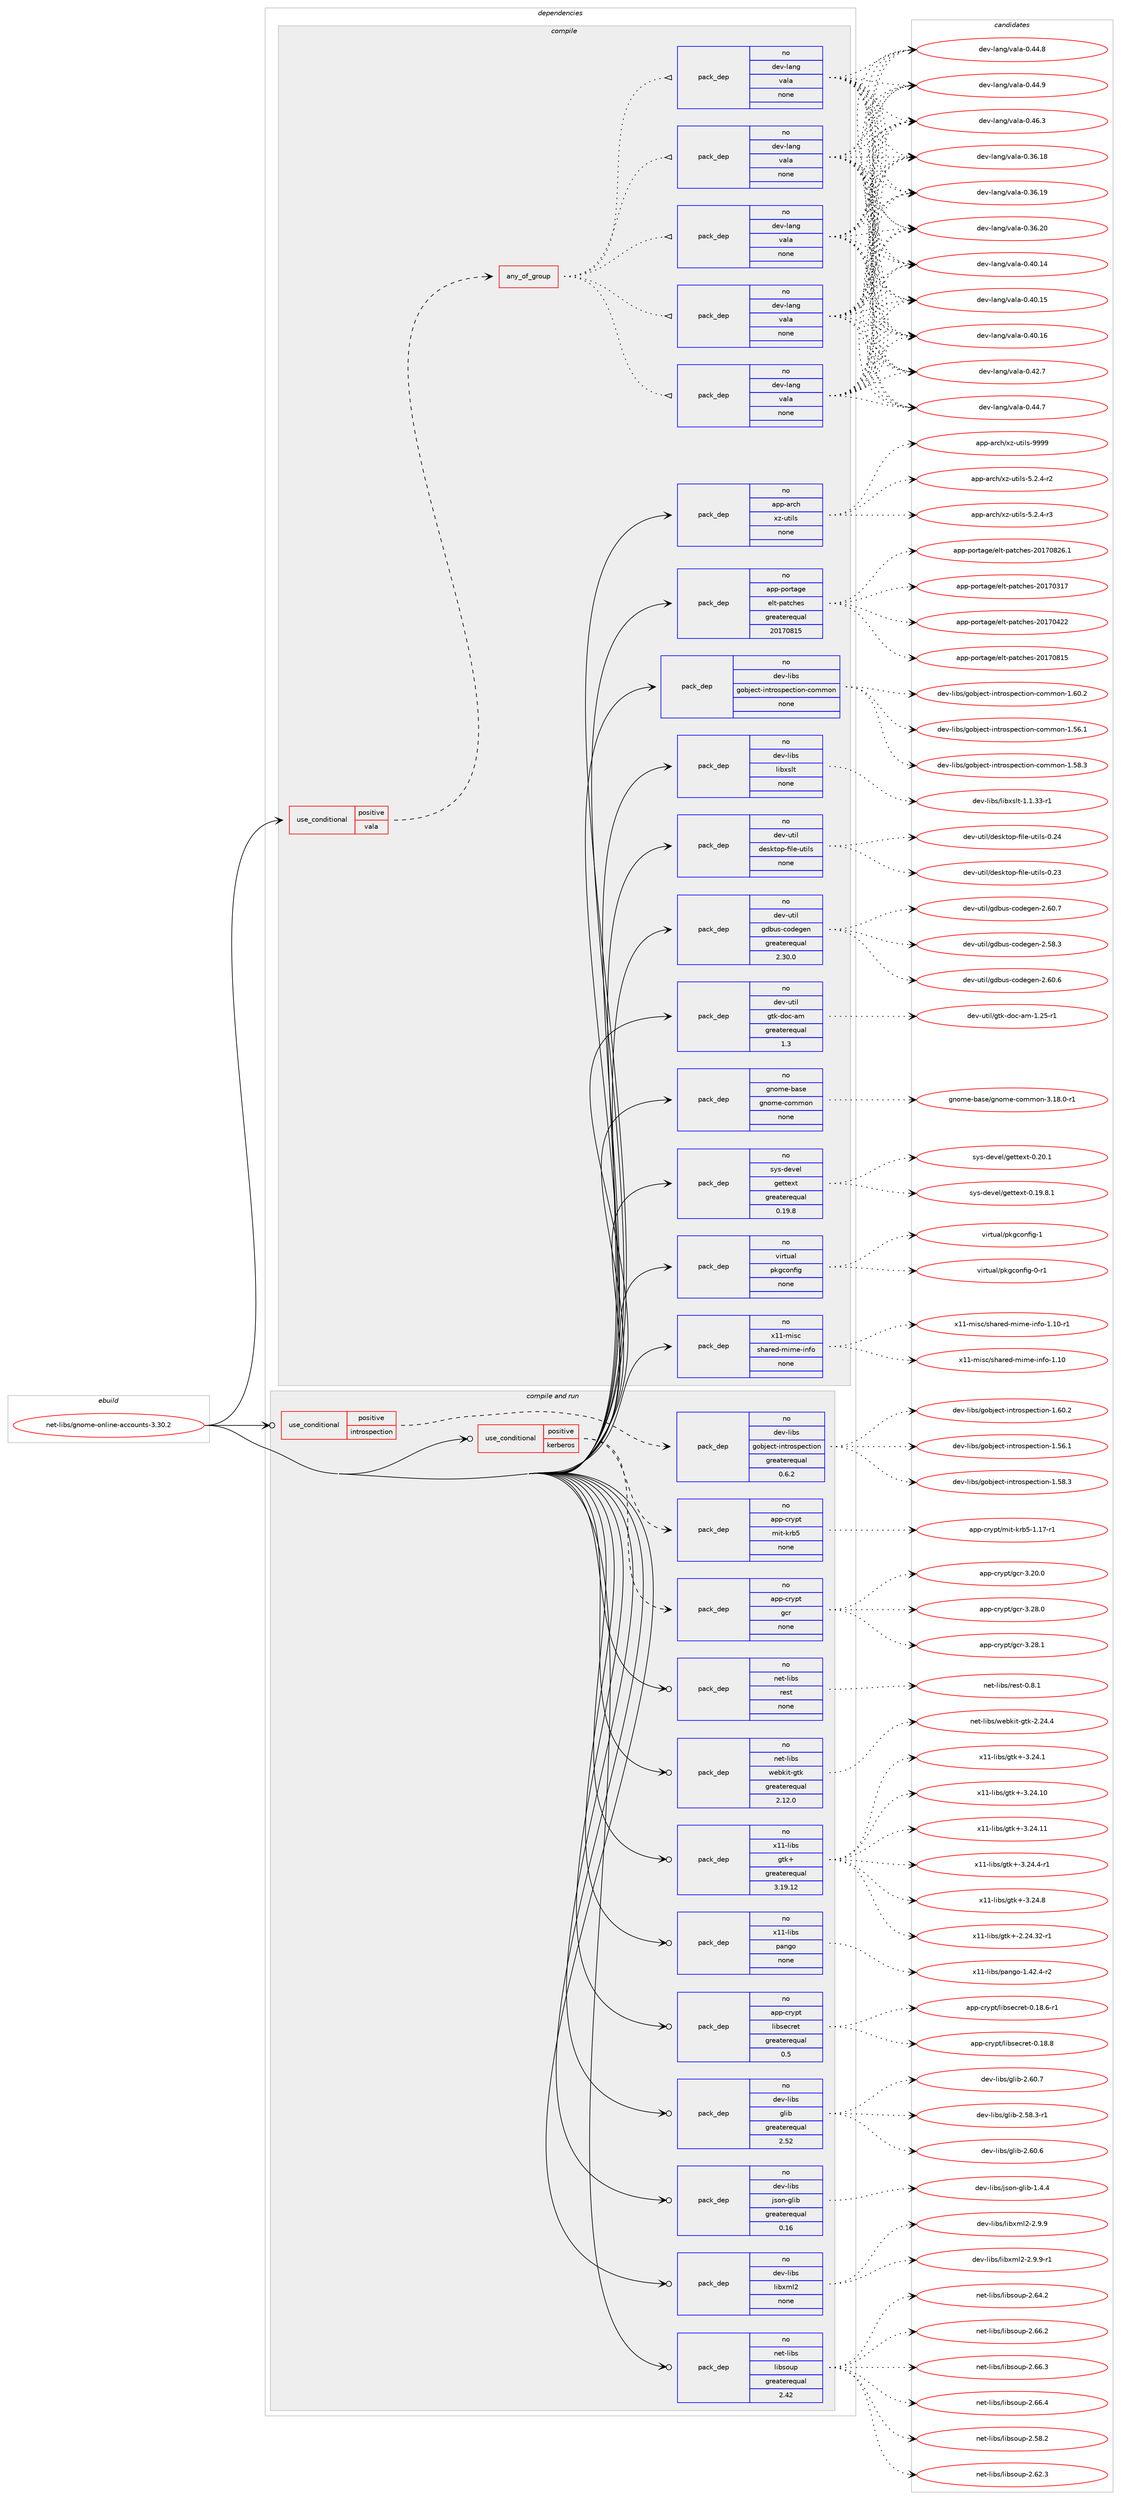 digraph prolog {

# *************
# Graph options
# *************

newrank=true;
concentrate=true;
compound=true;
graph [rankdir=LR,fontname=Helvetica,fontsize=10,ranksep=1.5];#, ranksep=2.5, nodesep=0.2];
edge  [arrowhead=vee];
node  [fontname=Helvetica,fontsize=10];

# **********
# The ebuild
# **********

subgraph cluster_leftcol {
color=gray;
rank=same;
label=<<i>ebuild</i>>;
id [label="net-libs/gnome-online-accounts-3.30.2", color=red, width=4, href="../net-libs/gnome-online-accounts-3.30.2.svg"];
}

# ****************
# The dependencies
# ****************

subgraph cluster_midcol {
color=gray;
label=<<i>dependencies</i>>;
subgraph cluster_compile {
fillcolor="#eeeeee";
style=filled;
label=<<i>compile</i>>;
subgraph cond201269 {
dependency825673 [label=<<TABLE BORDER="0" CELLBORDER="1" CELLSPACING="0" CELLPADDING="4"><TR><TD ROWSPAN="3" CELLPADDING="10">use_conditional</TD></TR><TR><TD>positive</TD></TR><TR><TD>vala</TD></TR></TABLE>>, shape=none, color=red];
subgraph any13983 {
dependency825674 [label=<<TABLE BORDER="0" CELLBORDER="1" CELLSPACING="0" CELLPADDING="4"><TR><TD CELLPADDING="10">any_of_group</TD></TR></TABLE>>, shape=none, color=red];subgraph pack609964 {
dependency825675 [label=<<TABLE BORDER="0" CELLBORDER="1" CELLSPACING="0" CELLPADDING="4" WIDTH="220"><TR><TD ROWSPAN="6" CELLPADDING="30">pack_dep</TD></TR><TR><TD WIDTH="110">no</TD></TR><TR><TD>dev-lang</TD></TR><TR><TD>vala</TD></TR><TR><TD>none</TD></TR><TR><TD></TD></TR></TABLE>>, shape=none, color=blue];
}
dependency825674:e -> dependency825675:w [weight=20,style="dotted",arrowhead="oinv"];
subgraph pack609965 {
dependency825676 [label=<<TABLE BORDER="0" CELLBORDER="1" CELLSPACING="0" CELLPADDING="4" WIDTH="220"><TR><TD ROWSPAN="6" CELLPADDING="30">pack_dep</TD></TR><TR><TD WIDTH="110">no</TD></TR><TR><TD>dev-lang</TD></TR><TR><TD>vala</TD></TR><TR><TD>none</TD></TR><TR><TD></TD></TR></TABLE>>, shape=none, color=blue];
}
dependency825674:e -> dependency825676:w [weight=20,style="dotted",arrowhead="oinv"];
subgraph pack609966 {
dependency825677 [label=<<TABLE BORDER="0" CELLBORDER="1" CELLSPACING="0" CELLPADDING="4" WIDTH="220"><TR><TD ROWSPAN="6" CELLPADDING="30">pack_dep</TD></TR><TR><TD WIDTH="110">no</TD></TR><TR><TD>dev-lang</TD></TR><TR><TD>vala</TD></TR><TR><TD>none</TD></TR><TR><TD></TD></TR></TABLE>>, shape=none, color=blue];
}
dependency825674:e -> dependency825677:w [weight=20,style="dotted",arrowhead="oinv"];
subgraph pack609967 {
dependency825678 [label=<<TABLE BORDER="0" CELLBORDER="1" CELLSPACING="0" CELLPADDING="4" WIDTH="220"><TR><TD ROWSPAN="6" CELLPADDING="30">pack_dep</TD></TR><TR><TD WIDTH="110">no</TD></TR><TR><TD>dev-lang</TD></TR><TR><TD>vala</TD></TR><TR><TD>none</TD></TR><TR><TD></TD></TR></TABLE>>, shape=none, color=blue];
}
dependency825674:e -> dependency825678:w [weight=20,style="dotted",arrowhead="oinv"];
subgraph pack609968 {
dependency825679 [label=<<TABLE BORDER="0" CELLBORDER="1" CELLSPACING="0" CELLPADDING="4" WIDTH="220"><TR><TD ROWSPAN="6" CELLPADDING="30">pack_dep</TD></TR><TR><TD WIDTH="110">no</TD></TR><TR><TD>dev-lang</TD></TR><TR><TD>vala</TD></TR><TR><TD>none</TD></TR><TR><TD></TD></TR></TABLE>>, shape=none, color=blue];
}
dependency825674:e -> dependency825679:w [weight=20,style="dotted",arrowhead="oinv"];
}
dependency825673:e -> dependency825674:w [weight=20,style="dashed",arrowhead="vee"];
}
id:e -> dependency825673:w [weight=20,style="solid",arrowhead="vee"];
subgraph pack609969 {
dependency825680 [label=<<TABLE BORDER="0" CELLBORDER="1" CELLSPACING="0" CELLPADDING="4" WIDTH="220"><TR><TD ROWSPAN="6" CELLPADDING="30">pack_dep</TD></TR><TR><TD WIDTH="110">no</TD></TR><TR><TD>app-arch</TD></TR><TR><TD>xz-utils</TD></TR><TR><TD>none</TD></TR><TR><TD></TD></TR></TABLE>>, shape=none, color=blue];
}
id:e -> dependency825680:w [weight=20,style="solid",arrowhead="vee"];
subgraph pack609970 {
dependency825681 [label=<<TABLE BORDER="0" CELLBORDER="1" CELLSPACING="0" CELLPADDING="4" WIDTH="220"><TR><TD ROWSPAN="6" CELLPADDING="30">pack_dep</TD></TR><TR><TD WIDTH="110">no</TD></TR><TR><TD>app-portage</TD></TR><TR><TD>elt-patches</TD></TR><TR><TD>greaterequal</TD></TR><TR><TD>20170815</TD></TR></TABLE>>, shape=none, color=blue];
}
id:e -> dependency825681:w [weight=20,style="solid",arrowhead="vee"];
subgraph pack609971 {
dependency825682 [label=<<TABLE BORDER="0" CELLBORDER="1" CELLSPACING="0" CELLPADDING="4" WIDTH="220"><TR><TD ROWSPAN="6" CELLPADDING="30">pack_dep</TD></TR><TR><TD WIDTH="110">no</TD></TR><TR><TD>dev-libs</TD></TR><TR><TD>gobject-introspection-common</TD></TR><TR><TD>none</TD></TR><TR><TD></TD></TR></TABLE>>, shape=none, color=blue];
}
id:e -> dependency825682:w [weight=20,style="solid",arrowhead="vee"];
subgraph pack609972 {
dependency825683 [label=<<TABLE BORDER="0" CELLBORDER="1" CELLSPACING="0" CELLPADDING="4" WIDTH="220"><TR><TD ROWSPAN="6" CELLPADDING="30">pack_dep</TD></TR><TR><TD WIDTH="110">no</TD></TR><TR><TD>dev-libs</TD></TR><TR><TD>libxslt</TD></TR><TR><TD>none</TD></TR><TR><TD></TD></TR></TABLE>>, shape=none, color=blue];
}
id:e -> dependency825683:w [weight=20,style="solid",arrowhead="vee"];
subgraph pack609973 {
dependency825684 [label=<<TABLE BORDER="0" CELLBORDER="1" CELLSPACING="0" CELLPADDING="4" WIDTH="220"><TR><TD ROWSPAN="6" CELLPADDING="30">pack_dep</TD></TR><TR><TD WIDTH="110">no</TD></TR><TR><TD>dev-util</TD></TR><TR><TD>desktop-file-utils</TD></TR><TR><TD>none</TD></TR><TR><TD></TD></TR></TABLE>>, shape=none, color=blue];
}
id:e -> dependency825684:w [weight=20,style="solid",arrowhead="vee"];
subgraph pack609974 {
dependency825685 [label=<<TABLE BORDER="0" CELLBORDER="1" CELLSPACING="0" CELLPADDING="4" WIDTH="220"><TR><TD ROWSPAN="6" CELLPADDING="30">pack_dep</TD></TR><TR><TD WIDTH="110">no</TD></TR><TR><TD>dev-util</TD></TR><TR><TD>gdbus-codegen</TD></TR><TR><TD>greaterequal</TD></TR><TR><TD>2.30.0</TD></TR></TABLE>>, shape=none, color=blue];
}
id:e -> dependency825685:w [weight=20,style="solid",arrowhead="vee"];
subgraph pack609975 {
dependency825686 [label=<<TABLE BORDER="0" CELLBORDER="1" CELLSPACING="0" CELLPADDING="4" WIDTH="220"><TR><TD ROWSPAN="6" CELLPADDING="30">pack_dep</TD></TR><TR><TD WIDTH="110">no</TD></TR><TR><TD>dev-util</TD></TR><TR><TD>gtk-doc-am</TD></TR><TR><TD>greaterequal</TD></TR><TR><TD>1.3</TD></TR></TABLE>>, shape=none, color=blue];
}
id:e -> dependency825686:w [weight=20,style="solid",arrowhead="vee"];
subgraph pack609976 {
dependency825687 [label=<<TABLE BORDER="0" CELLBORDER="1" CELLSPACING="0" CELLPADDING="4" WIDTH="220"><TR><TD ROWSPAN="6" CELLPADDING="30">pack_dep</TD></TR><TR><TD WIDTH="110">no</TD></TR><TR><TD>gnome-base</TD></TR><TR><TD>gnome-common</TD></TR><TR><TD>none</TD></TR><TR><TD></TD></TR></TABLE>>, shape=none, color=blue];
}
id:e -> dependency825687:w [weight=20,style="solid",arrowhead="vee"];
subgraph pack609977 {
dependency825688 [label=<<TABLE BORDER="0" CELLBORDER="1" CELLSPACING="0" CELLPADDING="4" WIDTH="220"><TR><TD ROWSPAN="6" CELLPADDING="30">pack_dep</TD></TR><TR><TD WIDTH="110">no</TD></TR><TR><TD>sys-devel</TD></TR><TR><TD>gettext</TD></TR><TR><TD>greaterequal</TD></TR><TR><TD>0.19.8</TD></TR></TABLE>>, shape=none, color=blue];
}
id:e -> dependency825688:w [weight=20,style="solid",arrowhead="vee"];
subgraph pack609978 {
dependency825689 [label=<<TABLE BORDER="0" CELLBORDER="1" CELLSPACING="0" CELLPADDING="4" WIDTH="220"><TR><TD ROWSPAN="6" CELLPADDING="30">pack_dep</TD></TR><TR><TD WIDTH="110">no</TD></TR><TR><TD>virtual</TD></TR><TR><TD>pkgconfig</TD></TR><TR><TD>none</TD></TR><TR><TD></TD></TR></TABLE>>, shape=none, color=blue];
}
id:e -> dependency825689:w [weight=20,style="solid",arrowhead="vee"];
subgraph pack609979 {
dependency825690 [label=<<TABLE BORDER="0" CELLBORDER="1" CELLSPACING="0" CELLPADDING="4" WIDTH="220"><TR><TD ROWSPAN="6" CELLPADDING="30">pack_dep</TD></TR><TR><TD WIDTH="110">no</TD></TR><TR><TD>x11-misc</TD></TR><TR><TD>shared-mime-info</TD></TR><TR><TD>none</TD></TR><TR><TD></TD></TR></TABLE>>, shape=none, color=blue];
}
id:e -> dependency825690:w [weight=20,style="solid",arrowhead="vee"];
}
subgraph cluster_compileandrun {
fillcolor="#eeeeee";
style=filled;
label=<<i>compile and run</i>>;
subgraph cond201270 {
dependency825691 [label=<<TABLE BORDER="0" CELLBORDER="1" CELLSPACING="0" CELLPADDING="4"><TR><TD ROWSPAN="3" CELLPADDING="10">use_conditional</TD></TR><TR><TD>positive</TD></TR><TR><TD>introspection</TD></TR></TABLE>>, shape=none, color=red];
subgraph pack609980 {
dependency825692 [label=<<TABLE BORDER="0" CELLBORDER="1" CELLSPACING="0" CELLPADDING="4" WIDTH="220"><TR><TD ROWSPAN="6" CELLPADDING="30">pack_dep</TD></TR><TR><TD WIDTH="110">no</TD></TR><TR><TD>dev-libs</TD></TR><TR><TD>gobject-introspection</TD></TR><TR><TD>greaterequal</TD></TR><TR><TD>0.6.2</TD></TR></TABLE>>, shape=none, color=blue];
}
dependency825691:e -> dependency825692:w [weight=20,style="dashed",arrowhead="vee"];
}
id:e -> dependency825691:w [weight=20,style="solid",arrowhead="odotvee"];
subgraph cond201271 {
dependency825693 [label=<<TABLE BORDER="0" CELLBORDER="1" CELLSPACING="0" CELLPADDING="4"><TR><TD ROWSPAN="3" CELLPADDING="10">use_conditional</TD></TR><TR><TD>positive</TD></TR><TR><TD>kerberos</TD></TR></TABLE>>, shape=none, color=red];
subgraph pack609981 {
dependency825694 [label=<<TABLE BORDER="0" CELLBORDER="1" CELLSPACING="0" CELLPADDING="4" WIDTH="220"><TR><TD ROWSPAN="6" CELLPADDING="30">pack_dep</TD></TR><TR><TD WIDTH="110">no</TD></TR><TR><TD>app-crypt</TD></TR><TR><TD>gcr</TD></TR><TR><TD>none</TD></TR><TR><TD></TD></TR></TABLE>>, shape=none, color=blue];
}
dependency825693:e -> dependency825694:w [weight=20,style="dashed",arrowhead="vee"];
subgraph pack609982 {
dependency825695 [label=<<TABLE BORDER="0" CELLBORDER="1" CELLSPACING="0" CELLPADDING="4" WIDTH="220"><TR><TD ROWSPAN="6" CELLPADDING="30">pack_dep</TD></TR><TR><TD WIDTH="110">no</TD></TR><TR><TD>app-crypt</TD></TR><TR><TD>mit-krb5</TD></TR><TR><TD>none</TD></TR><TR><TD></TD></TR></TABLE>>, shape=none, color=blue];
}
dependency825693:e -> dependency825695:w [weight=20,style="dashed",arrowhead="vee"];
}
id:e -> dependency825693:w [weight=20,style="solid",arrowhead="odotvee"];
subgraph pack609983 {
dependency825696 [label=<<TABLE BORDER="0" CELLBORDER="1" CELLSPACING="0" CELLPADDING="4" WIDTH="220"><TR><TD ROWSPAN="6" CELLPADDING="30">pack_dep</TD></TR><TR><TD WIDTH="110">no</TD></TR><TR><TD>app-crypt</TD></TR><TR><TD>libsecret</TD></TR><TR><TD>greaterequal</TD></TR><TR><TD>0.5</TD></TR></TABLE>>, shape=none, color=blue];
}
id:e -> dependency825696:w [weight=20,style="solid",arrowhead="odotvee"];
subgraph pack609984 {
dependency825697 [label=<<TABLE BORDER="0" CELLBORDER="1" CELLSPACING="0" CELLPADDING="4" WIDTH="220"><TR><TD ROWSPAN="6" CELLPADDING="30">pack_dep</TD></TR><TR><TD WIDTH="110">no</TD></TR><TR><TD>dev-libs</TD></TR><TR><TD>glib</TD></TR><TR><TD>greaterequal</TD></TR><TR><TD>2.52</TD></TR></TABLE>>, shape=none, color=blue];
}
id:e -> dependency825697:w [weight=20,style="solid",arrowhead="odotvee"];
subgraph pack609985 {
dependency825698 [label=<<TABLE BORDER="0" CELLBORDER="1" CELLSPACING="0" CELLPADDING="4" WIDTH="220"><TR><TD ROWSPAN="6" CELLPADDING="30">pack_dep</TD></TR><TR><TD WIDTH="110">no</TD></TR><TR><TD>dev-libs</TD></TR><TR><TD>json-glib</TD></TR><TR><TD>greaterequal</TD></TR><TR><TD>0.16</TD></TR></TABLE>>, shape=none, color=blue];
}
id:e -> dependency825698:w [weight=20,style="solid",arrowhead="odotvee"];
subgraph pack609986 {
dependency825699 [label=<<TABLE BORDER="0" CELLBORDER="1" CELLSPACING="0" CELLPADDING="4" WIDTH="220"><TR><TD ROWSPAN="6" CELLPADDING="30">pack_dep</TD></TR><TR><TD WIDTH="110">no</TD></TR><TR><TD>dev-libs</TD></TR><TR><TD>libxml2</TD></TR><TR><TD>none</TD></TR><TR><TD></TD></TR></TABLE>>, shape=none, color=blue];
}
id:e -> dependency825699:w [weight=20,style="solid",arrowhead="odotvee"];
subgraph pack609987 {
dependency825700 [label=<<TABLE BORDER="0" CELLBORDER="1" CELLSPACING="0" CELLPADDING="4" WIDTH="220"><TR><TD ROWSPAN="6" CELLPADDING="30">pack_dep</TD></TR><TR><TD WIDTH="110">no</TD></TR><TR><TD>net-libs</TD></TR><TR><TD>libsoup</TD></TR><TR><TD>greaterequal</TD></TR><TR><TD>2.42</TD></TR></TABLE>>, shape=none, color=blue];
}
id:e -> dependency825700:w [weight=20,style="solid",arrowhead="odotvee"];
subgraph pack609988 {
dependency825701 [label=<<TABLE BORDER="0" CELLBORDER="1" CELLSPACING="0" CELLPADDING="4" WIDTH="220"><TR><TD ROWSPAN="6" CELLPADDING="30">pack_dep</TD></TR><TR><TD WIDTH="110">no</TD></TR><TR><TD>net-libs</TD></TR><TR><TD>rest</TD></TR><TR><TD>none</TD></TR><TR><TD></TD></TR></TABLE>>, shape=none, color=blue];
}
id:e -> dependency825701:w [weight=20,style="solid",arrowhead="odotvee"];
subgraph pack609989 {
dependency825702 [label=<<TABLE BORDER="0" CELLBORDER="1" CELLSPACING="0" CELLPADDING="4" WIDTH="220"><TR><TD ROWSPAN="6" CELLPADDING="30">pack_dep</TD></TR><TR><TD WIDTH="110">no</TD></TR><TR><TD>net-libs</TD></TR><TR><TD>webkit-gtk</TD></TR><TR><TD>greaterequal</TD></TR><TR><TD>2.12.0</TD></TR></TABLE>>, shape=none, color=blue];
}
id:e -> dependency825702:w [weight=20,style="solid",arrowhead="odotvee"];
subgraph pack609990 {
dependency825703 [label=<<TABLE BORDER="0" CELLBORDER="1" CELLSPACING="0" CELLPADDING="4" WIDTH="220"><TR><TD ROWSPAN="6" CELLPADDING="30">pack_dep</TD></TR><TR><TD WIDTH="110">no</TD></TR><TR><TD>x11-libs</TD></TR><TR><TD>gtk+</TD></TR><TR><TD>greaterequal</TD></TR><TR><TD>3.19.12</TD></TR></TABLE>>, shape=none, color=blue];
}
id:e -> dependency825703:w [weight=20,style="solid",arrowhead="odotvee"];
subgraph pack609991 {
dependency825704 [label=<<TABLE BORDER="0" CELLBORDER="1" CELLSPACING="0" CELLPADDING="4" WIDTH="220"><TR><TD ROWSPAN="6" CELLPADDING="30">pack_dep</TD></TR><TR><TD WIDTH="110">no</TD></TR><TR><TD>x11-libs</TD></TR><TR><TD>pango</TD></TR><TR><TD>none</TD></TR><TR><TD></TD></TR></TABLE>>, shape=none, color=blue];
}
id:e -> dependency825704:w [weight=20,style="solid",arrowhead="odotvee"];
}
subgraph cluster_run {
fillcolor="#eeeeee";
style=filled;
label=<<i>run</i>>;
}
}

# **************
# The candidates
# **************

subgraph cluster_choices {
rank=same;
color=gray;
label=<<i>candidates</i>>;

subgraph choice609964 {
color=black;
nodesep=1;
choice10010111845108971101034711897108974548465154464956 [label="dev-lang/vala-0.36.18", color=red, width=4,href="../dev-lang/vala-0.36.18.svg"];
choice10010111845108971101034711897108974548465154464957 [label="dev-lang/vala-0.36.19", color=red, width=4,href="../dev-lang/vala-0.36.19.svg"];
choice10010111845108971101034711897108974548465154465048 [label="dev-lang/vala-0.36.20", color=red, width=4,href="../dev-lang/vala-0.36.20.svg"];
choice10010111845108971101034711897108974548465248464952 [label="dev-lang/vala-0.40.14", color=red, width=4,href="../dev-lang/vala-0.40.14.svg"];
choice10010111845108971101034711897108974548465248464953 [label="dev-lang/vala-0.40.15", color=red, width=4,href="../dev-lang/vala-0.40.15.svg"];
choice10010111845108971101034711897108974548465248464954 [label="dev-lang/vala-0.40.16", color=red, width=4,href="../dev-lang/vala-0.40.16.svg"];
choice100101118451089711010347118971089745484652504655 [label="dev-lang/vala-0.42.7", color=red, width=4,href="../dev-lang/vala-0.42.7.svg"];
choice100101118451089711010347118971089745484652524655 [label="dev-lang/vala-0.44.7", color=red, width=4,href="../dev-lang/vala-0.44.7.svg"];
choice100101118451089711010347118971089745484652524656 [label="dev-lang/vala-0.44.8", color=red, width=4,href="../dev-lang/vala-0.44.8.svg"];
choice100101118451089711010347118971089745484652524657 [label="dev-lang/vala-0.44.9", color=red, width=4,href="../dev-lang/vala-0.44.9.svg"];
choice100101118451089711010347118971089745484652544651 [label="dev-lang/vala-0.46.3", color=red, width=4,href="../dev-lang/vala-0.46.3.svg"];
dependency825675:e -> choice10010111845108971101034711897108974548465154464956:w [style=dotted,weight="100"];
dependency825675:e -> choice10010111845108971101034711897108974548465154464957:w [style=dotted,weight="100"];
dependency825675:e -> choice10010111845108971101034711897108974548465154465048:w [style=dotted,weight="100"];
dependency825675:e -> choice10010111845108971101034711897108974548465248464952:w [style=dotted,weight="100"];
dependency825675:e -> choice10010111845108971101034711897108974548465248464953:w [style=dotted,weight="100"];
dependency825675:e -> choice10010111845108971101034711897108974548465248464954:w [style=dotted,weight="100"];
dependency825675:e -> choice100101118451089711010347118971089745484652504655:w [style=dotted,weight="100"];
dependency825675:e -> choice100101118451089711010347118971089745484652524655:w [style=dotted,weight="100"];
dependency825675:e -> choice100101118451089711010347118971089745484652524656:w [style=dotted,weight="100"];
dependency825675:e -> choice100101118451089711010347118971089745484652524657:w [style=dotted,weight="100"];
dependency825675:e -> choice100101118451089711010347118971089745484652544651:w [style=dotted,weight="100"];
}
subgraph choice609965 {
color=black;
nodesep=1;
choice10010111845108971101034711897108974548465154464956 [label="dev-lang/vala-0.36.18", color=red, width=4,href="../dev-lang/vala-0.36.18.svg"];
choice10010111845108971101034711897108974548465154464957 [label="dev-lang/vala-0.36.19", color=red, width=4,href="../dev-lang/vala-0.36.19.svg"];
choice10010111845108971101034711897108974548465154465048 [label="dev-lang/vala-0.36.20", color=red, width=4,href="../dev-lang/vala-0.36.20.svg"];
choice10010111845108971101034711897108974548465248464952 [label="dev-lang/vala-0.40.14", color=red, width=4,href="../dev-lang/vala-0.40.14.svg"];
choice10010111845108971101034711897108974548465248464953 [label="dev-lang/vala-0.40.15", color=red, width=4,href="../dev-lang/vala-0.40.15.svg"];
choice10010111845108971101034711897108974548465248464954 [label="dev-lang/vala-0.40.16", color=red, width=4,href="../dev-lang/vala-0.40.16.svg"];
choice100101118451089711010347118971089745484652504655 [label="dev-lang/vala-0.42.7", color=red, width=4,href="../dev-lang/vala-0.42.7.svg"];
choice100101118451089711010347118971089745484652524655 [label="dev-lang/vala-0.44.7", color=red, width=4,href="../dev-lang/vala-0.44.7.svg"];
choice100101118451089711010347118971089745484652524656 [label="dev-lang/vala-0.44.8", color=red, width=4,href="../dev-lang/vala-0.44.8.svg"];
choice100101118451089711010347118971089745484652524657 [label="dev-lang/vala-0.44.9", color=red, width=4,href="../dev-lang/vala-0.44.9.svg"];
choice100101118451089711010347118971089745484652544651 [label="dev-lang/vala-0.46.3", color=red, width=4,href="../dev-lang/vala-0.46.3.svg"];
dependency825676:e -> choice10010111845108971101034711897108974548465154464956:w [style=dotted,weight="100"];
dependency825676:e -> choice10010111845108971101034711897108974548465154464957:w [style=dotted,weight="100"];
dependency825676:e -> choice10010111845108971101034711897108974548465154465048:w [style=dotted,weight="100"];
dependency825676:e -> choice10010111845108971101034711897108974548465248464952:w [style=dotted,weight="100"];
dependency825676:e -> choice10010111845108971101034711897108974548465248464953:w [style=dotted,weight="100"];
dependency825676:e -> choice10010111845108971101034711897108974548465248464954:w [style=dotted,weight="100"];
dependency825676:e -> choice100101118451089711010347118971089745484652504655:w [style=dotted,weight="100"];
dependency825676:e -> choice100101118451089711010347118971089745484652524655:w [style=dotted,weight="100"];
dependency825676:e -> choice100101118451089711010347118971089745484652524656:w [style=dotted,weight="100"];
dependency825676:e -> choice100101118451089711010347118971089745484652524657:w [style=dotted,weight="100"];
dependency825676:e -> choice100101118451089711010347118971089745484652544651:w [style=dotted,weight="100"];
}
subgraph choice609966 {
color=black;
nodesep=1;
choice10010111845108971101034711897108974548465154464956 [label="dev-lang/vala-0.36.18", color=red, width=4,href="../dev-lang/vala-0.36.18.svg"];
choice10010111845108971101034711897108974548465154464957 [label="dev-lang/vala-0.36.19", color=red, width=4,href="../dev-lang/vala-0.36.19.svg"];
choice10010111845108971101034711897108974548465154465048 [label="dev-lang/vala-0.36.20", color=red, width=4,href="../dev-lang/vala-0.36.20.svg"];
choice10010111845108971101034711897108974548465248464952 [label="dev-lang/vala-0.40.14", color=red, width=4,href="../dev-lang/vala-0.40.14.svg"];
choice10010111845108971101034711897108974548465248464953 [label="dev-lang/vala-0.40.15", color=red, width=4,href="../dev-lang/vala-0.40.15.svg"];
choice10010111845108971101034711897108974548465248464954 [label="dev-lang/vala-0.40.16", color=red, width=4,href="../dev-lang/vala-0.40.16.svg"];
choice100101118451089711010347118971089745484652504655 [label="dev-lang/vala-0.42.7", color=red, width=4,href="../dev-lang/vala-0.42.7.svg"];
choice100101118451089711010347118971089745484652524655 [label="dev-lang/vala-0.44.7", color=red, width=4,href="../dev-lang/vala-0.44.7.svg"];
choice100101118451089711010347118971089745484652524656 [label="dev-lang/vala-0.44.8", color=red, width=4,href="../dev-lang/vala-0.44.8.svg"];
choice100101118451089711010347118971089745484652524657 [label="dev-lang/vala-0.44.9", color=red, width=4,href="../dev-lang/vala-0.44.9.svg"];
choice100101118451089711010347118971089745484652544651 [label="dev-lang/vala-0.46.3", color=red, width=4,href="../dev-lang/vala-0.46.3.svg"];
dependency825677:e -> choice10010111845108971101034711897108974548465154464956:w [style=dotted,weight="100"];
dependency825677:e -> choice10010111845108971101034711897108974548465154464957:w [style=dotted,weight="100"];
dependency825677:e -> choice10010111845108971101034711897108974548465154465048:w [style=dotted,weight="100"];
dependency825677:e -> choice10010111845108971101034711897108974548465248464952:w [style=dotted,weight="100"];
dependency825677:e -> choice10010111845108971101034711897108974548465248464953:w [style=dotted,weight="100"];
dependency825677:e -> choice10010111845108971101034711897108974548465248464954:w [style=dotted,weight="100"];
dependency825677:e -> choice100101118451089711010347118971089745484652504655:w [style=dotted,weight="100"];
dependency825677:e -> choice100101118451089711010347118971089745484652524655:w [style=dotted,weight="100"];
dependency825677:e -> choice100101118451089711010347118971089745484652524656:w [style=dotted,weight="100"];
dependency825677:e -> choice100101118451089711010347118971089745484652524657:w [style=dotted,weight="100"];
dependency825677:e -> choice100101118451089711010347118971089745484652544651:w [style=dotted,weight="100"];
}
subgraph choice609967 {
color=black;
nodesep=1;
choice10010111845108971101034711897108974548465154464956 [label="dev-lang/vala-0.36.18", color=red, width=4,href="../dev-lang/vala-0.36.18.svg"];
choice10010111845108971101034711897108974548465154464957 [label="dev-lang/vala-0.36.19", color=red, width=4,href="../dev-lang/vala-0.36.19.svg"];
choice10010111845108971101034711897108974548465154465048 [label="dev-lang/vala-0.36.20", color=red, width=4,href="../dev-lang/vala-0.36.20.svg"];
choice10010111845108971101034711897108974548465248464952 [label="dev-lang/vala-0.40.14", color=red, width=4,href="../dev-lang/vala-0.40.14.svg"];
choice10010111845108971101034711897108974548465248464953 [label="dev-lang/vala-0.40.15", color=red, width=4,href="../dev-lang/vala-0.40.15.svg"];
choice10010111845108971101034711897108974548465248464954 [label="dev-lang/vala-0.40.16", color=red, width=4,href="../dev-lang/vala-0.40.16.svg"];
choice100101118451089711010347118971089745484652504655 [label="dev-lang/vala-0.42.7", color=red, width=4,href="../dev-lang/vala-0.42.7.svg"];
choice100101118451089711010347118971089745484652524655 [label="dev-lang/vala-0.44.7", color=red, width=4,href="../dev-lang/vala-0.44.7.svg"];
choice100101118451089711010347118971089745484652524656 [label="dev-lang/vala-0.44.8", color=red, width=4,href="../dev-lang/vala-0.44.8.svg"];
choice100101118451089711010347118971089745484652524657 [label="dev-lang/vala-0.44.9", color=red, width=4,href="../dev-lang/vala-0.44.9.svg"];
choice100101118451089711010347118971089745484652544651 [label="dev-lang/vala-0.46.3", color=red, width=4,href="../dev-lang/vala-0.46.3.svg"];
dependency825678:e -> choice10010111845108971101034711897108974548465154464956:w [style=dotted,weight="100"];
dependency825678:e -> choice10010111845108971101034711897108974548465154464957:w [style=dotted,weight="100"];
dependency825678:e -> choice10010111845108971101034711897108974548465154465048:w [style=dotted,weight="100"];
dependency825678:e -> choice10010111845108971101034711897108974548465248464952:w [style=dotted,weight="100"];
dependency825678:e -> choice10010111845108971101034711897108974548465248464953:w [style=dotted,weight="100"];
dependency825678:e -> choice10010111845108971101034711897108974548465248464954:w [style=dotted,weight="100"];
dependency825678:e -> choice100101118451089711010347118971089745484652504655:w [style=dotted,weight="100"];
dependency825678:e -> choice100101118451089711010347118971089745484652524655:w [style=dotted,weight="100"];
dependency825678:e -> choice100101118451089711010347118971089745484652524656:w [style=dotted,weight="100"];
dependency825678:e -> choice100101118451089711010347118971089745484652524657:w [style=dotted,weight="100"];
dependency825678:e -> choice100101118451089711010347118971089745484652544651:w [style=dotted,weight="100"];
}
subgraph choice609968 {
color=black;
nodesep=1;
choice10010111845108971101034711897108974548465154464956 [label="dev-lang/vala-0.36.18", color=red, width=4,href="../dev-lang/vala-0.36.18.svg"];
choice10010111845108971101034711897108974548465154464957 [label="dev-lang/vala-0.36.19", color=red, width=4,href="../dev-lang/vala-0.36.19.svg"];
choice10010111845108971101034711897108974548465154465048 [label="dev-lang/vala-0.36.20", color=red, width=4,href="../dev-lang/vala-0.36.20.svg"];
choice10010111845108971101034711897108974548465248464952 [label="dev-lang/vala-0.40.14", color=red, width=4,href="../dev-lang/vala-0.40.14.svg"];
choice10010111845108971101034711897108974548465248464953 [label="dev-lang/vala-0.40.15", color=red, width=4,href="../dev-lang/vala-0.40.15.svg"];
choice10010111845108971101034711897108974548465248464954 [label="dev-lang/vala-0.40.16", color=red, width=4,href="../dev-lang/vala-0.40.16.svg"];
choice100101118451089711010347118971089745484652504655 [label="dev-lang/vala-0.42.7", color=red, width=4,href="../dev-lang/vala-0.42.7.svg"];
choice100101118451089711010347118971089745484652524655 [label="dev-lang/vala-0.44.7", color=red, width=4,href="../dev-lang/vala-0.44.7.svg"];
choice100101118451089711010347118971089745484652524656 [label="dev-lang/vala-0.44.8", color=red, width=4,href="../dev-lang/vala-0.44.8.svg"];
choice100101118451089711010347118971089745484652524657 [label="dev-lang/vala-0.44.9", color=red, width=4,href="../dev-lang/vala-0.44.9.svg"];
choice100101118451089711010347118971089745484652544651 [label="dev-lang/vala-0.46.3", color=red, width=4,href="../dev-lang/vala-0.46.3.svg"];
dependency825679:e -> choice10010111845108971101034711897108974548465154464956:w [style=dotted,weight="100"];
dependency825679:e -> choice10010111845108971101034711897108974548465154464957:w [style=dotted,weight="100"];
dependency825679:e -> choice10010111845108971101034711897108974548465154465048:w [style=dotted,weight="100"];
dependency825679:e -> choice10010111845108971101034711897108974548465248464952:w [style=dotted,weight="100"];
dependency825679:e -> choice10010111845108971101034711897108974548465248464953:w [style=dotted,weight="100"];
dependency825679:e -> choice10010111845108971101034711897108974548465248464954:w [style=dotted,weight="100"];
dependency825679:e -> choice100101118451089711010347118971089745484652504655:w [style=dotted,weight="100"];
dependency825679:e -> choice100101118451089711010347118971089745484652524655:w [style=dotted,weight="100"];
dependency825679:e -> choice100101118451089711010347118971089745484652524656:w [style=dotted,weight="100"];
dependency825679:e -> choice100101118451089711010347118971089745484652524657:w [style=dotted,weight="100"];
dependency825679:e -> choice100101118451089711010347118971089745484652544651:w [style=dotted,weight="100"];
}
subgraph choice609969 {
color=black;
nodesep=1;
choice9711211245971149910447120122451171161051081154553465046524511450 [label="app-arch/xz-utils-5.2.4-r2", color=red, width=4,href="../app-arch/xz-utils-5.2.4-r2.svg"];
choice9711211245971149910447120122451171161051081154553465046524511451 [label="app-arch/xz-utils-5.2.4-r3", color=red, width=4,href="../app-arch/xz-utils-5.2.4-r3.svg"];
choice9711211245971149910447120122451171161051081154557575757 [label="app-arch/xz-utils-9999", color=red, width=4,href="../app-arch/xz-utils-9999.svg"];
dependency825680:e -> choice9711211245971149910447120122451171161051081154553465046524511450:w [style=dotted,weight="100"];
dependency825680:e -> choice9711211245971149910447120122451171161051081154553465046524511451:w [style=dotted,weight="100"];
dependency825680:e -> choice9711211245971149910447120122451171161051081154557575757:w [style=dotted,weight="100"];
}
subgraph choice609970 {
color=black;
nodesep=1;
choice97112112451121111141169710310147101108116451129711699104101115455048495548514955 [label="app-portage/elt-patches-20170317", color=red, width=4,href="../app-portage/elt-patches-20170317.svg"];
choice97112112451121111141169710310147101108116451129711699104101115455048495548525050 [label="app-portage/elt-patches-20170422", color=red, width=4,href="../app-portage/elt-patches-20170422.svg"];
choice97112112451121111141169710310147101108116451129711699104101115455048495548564953 [label="app-portage/elt-patches-20170815", color=red, width=4,href="../app-portage/elt-patches-20170815.svg"];
choice971121124511211111411697103101471011081164511297116991041011154550484955485650544649 [label="app-portage/elt-patches-20170826.1", color=red, width=4,href="../app-portage/elt-patches-20170826.1.svg"];
dependency825681:e -> choice97112112451121111141169710310147101108116451129711699104101115455048495548514955:w [style=dotted,weight="100"];
dependency825681:e -> choice97112112451121111141169710310147101108116451129711699104101115455048495548525050:w [style=dotted,weight="100"];
dependency825681:e -> choice97112112451121111141169710310147101108116451129711699104101115455048495548564953:w [style=dotted,weight="100"];
dependency825681:e -> choice971121124511211111411697103101471011081164511297116991041011154550484955485650544649:w [style=dotted,weight="100"];
}
subgraph choice609971 {
color=black;
nodesep=1;
choice10010111845108105981154710311198106101991164510511011611411111511210199116105111110459911110910911111045494653544649 [label="dev-libs/gobject-introspection-common-1.56.1", color=red, width=4,href="../dev-libs/gobject-introspection-common-1.56.1.svg"];
choice10010111845108105981154710311198106101991164510511011611411111511210199116105111110459911110910911111045494653564651 [label="dev-libs/gobject-introspection-common-1.58.3", color=red, width=4,href="../dev-libs/gobject-introspection-common-1.58.3.svg"];
choice10010111845108105981154710311198106101991164510511011611411111511210199116105111110459911110910911111045494654484650 [label="dev-libs/gobject-introspection-common-1.60.2", color=red, width=4,href="../dev-libs/gobject-introspection-common-1.60.2.svg"];
dependency825682:e -> choice10010111845108105981154710311198106101991164510511011611411111511210199116105111110459911110910911111045494653544649:w [style=dotted,weight="100"];
dependency825682:e -> choice10010111845108105981154710311198106101991164510511011611411111511210199116105111110459911110910911111045494653564651:w [style=dotted,weight="100"];
dependency825682:e -> choice10010111845108105981154710311198106101991164510511011611411111511210199116105111110459911110910911111045494654484650:w [style=dotted,weight="100"];
}
subgraph choice609972 {
color=black;
nodesep=1;
choice10010111845108105981154710810598120115108116454946494651514511449 [label="dev-libs/libxslt-1.1.33-r1", color=red, width=4,href="../dev-libs/libxslt-1.1.33-r1.svg"];
dependency825683:e -> choice10010111845108105981154710810598120115108116454946494651514511449:w [style=dotted,weight="100"];
}
subgraph choice609973 {
color=black;
nodesep=1;
choice100101118451171161051084710010111510711611111245102105108101451171161051081154548465051 [label="dev-util/desktop-file-utils-0.23", color=red, width=4,href="../dev-util/desktop-file-utils-0.23.svg"];
choice100101118451171161051084710010111510711611111245102105108101451171161051081154548465052 [label="dev-util/desktop-file-utils-0.24", color=red, width=4,href="../dev-util/desktop-file-utils-0.24.svg"];
dependency825684:e -> choice100101118451171161051084710010111510711611111245102105108101451171161051081154548465051:w [style=dotted,weight="100"];
dependency825684:e -> choice100101118451171161051084710010111510711611111245102105108101451171161051081154548465052:w [style=dotted,weight="100"];
}
subgraph choice609974 {
color=black;
nodesep=1;
choice100101118451171161051084710310098117115459911110010110310111045504653564651 [label="dev-util/gdbus-codegen-2.58.3", color=red, width=4,href="../dev-util/gdbus-codegen-2.58.3.svg"];
choice100101118451171161051084710310098117115459911110010110310111045504654484654 [label="dev-util/gdbus-codegen-2.60.6", color=red, width=4,href="../dev-util/gdbus-codegen-2.60.6.svg"];
choice100101118451171161051084710310098117115459911110010110310111045504654484655 [label="dev-util/gdbus-codegen-2.60.7", color=red, width=4,href="../dev-util/gdbus-codegen-2.60.7.svg"];
dependency825685:e -> choice100101118451171161051084710310098117115459911110010110310111045504653564651:w [style=dotted,weight="100"];
dependency825685:e -> choice100101118451171161051084710310098117115459911110010110310111045504654484654:w [style=dotted,weight="100"];
dependency825685:e -> choice100101118451171161051084710310098117115459911110010110310111045504654484655:w [style=dotted,weight="100"];
}
subgraph choice609975 {
color=black;
nodesep=1;
choice10010111845117116105108471031161074510011199459710945494650534511449 [label="dev-util/gtk-doc-am-1.25-r1", color=red, width=4,href="../dev-util/gtk-doc-am-1.25-r1.svg"];
dependency825686:e -> choice10010111845117116105108471031161074510011199459710945494650534511449:w [style=dotted,weight="100"];
}
subgraph choice609976 {
color=black;
nodesep=1;
choice103110111109101459897115101471031101111091014599111109109111110455146495646484511449 [label="gnome-base/gnome-common-3.18.0-r1", color=red, width=4,href="../gnome-base/gnome-common-3.18.0-r1.svg"];
dependency825687:e -> choice103110111109101459897115101471031101111091014599111109109111110455146495646484511449:w [style=dotted,weight="100"];
}
subgraph choice609977 {
color=black;
nodesep=1;
choice1151211154510010111810110847103101116116101120116454846495746564649 [label="sys-devel/gettext-0.19.8.1", color=red, width=4,href="../sys-devel/gettext-0.19.8.1.svg"];
choice115121115451001011181011084710310111611610112011645484650484649 [label="sys-devel/gettext-0.20.1", color=red, width=4,href="../sys-devel/gettext-0.20.1.svg"];
dependency825688:e -> choice1151211154510010111810110847103101116116101120116454846495746564649:w [style=dotted,weight="100"];
dependency825688:e -> choice115121115451001011181011084710310111611610112011645484650484649:w [style=dotted,weight="100"];
}
subgraph choice609978 {
color=black;
nodesep=1;
choice11810511411611797108471121071039911111010210510345484511449 [label="virtual/pkgconfig-0-r1", color=red, width=4,href="../virtual/pkgconfig-0-r1.svg"];
choice1181051141161179710847112107103991111101021051034549 [label="virtual/pkgconfig-1", color=red, width=4,href="../virtual/pkgconfig-1.svg"];
dependency825689:e -> choice11810511411611797108471121071039911111010210510345484511449:w [style=dotted,weight="100"];
dependency825689:e -> choice1181051141161179710847112107103991111101021051034549:w [style=dotted,weight="100"];
}
subgraph choice609979 {
color=black;
nodesep=1;
choice12049494510910511599471151049711410110045109105109101451051101021114549464948 [label="x11-misc/shared-mime-info-1.10", color=red, width=4,href="../x11-misc/shared-mime-info-1.10.svg"];
choice120494945109105115994711510497114101100451091051091014510511010211145494649484511449 [label="x11-misc/shared-mime-info-1.10-r1", color=red, width=4,href="../x11-misc/shared-mime-info-1.10-r1.svg"];
dependency825690:e -> choice12049494510910511599471151049711410110045109105109101451051101021114549464948:w [style=dotted,weight="100"];
dependency825690:e -> choice120494945109105115994711510497114101100451091051091014510511010211145494649484511449:w [style=dotted,weight="100"];
}
subgraph choice609980 {
color=black;
nodesep=1;
choice1001011184510810598115471031119810610199116451051101161141111151121019911610511111045494653544649 [label="dev-libs/gobject-introspection-1.56.1", color=red, width=4,href="../dev-libs/gobject-introspection-1.56.1.svg"];
choice1001011184510810598115471031119810610199116451051101161141111151121019911610511111045494653564651 [label="dev-libs/gobject-introspection-1.58.3", color=red, width=4,href="../dev-libs/gobject-introspection-1.58.3.svg"];
choice1001011184510810598115471031119810610199116451051101161141111151121019911610511111045494654484650 [label="dev-libs/gobject-introspection-1.60.2", color=red, width=4,href="../dev-libs/gobject-introspection-1.60.2.svg"];
dependency825692:e -> choice1001011184510810598115471031119810610199116451051101161141111151121019911610511111045494653544649:w [style=dotted,weight="100"];
dependency825692:e -> choice1001011184510810598115471031119810610199116451051101161141111151121019911610511111045494653564651:w [style=dotted,weight="100"];
dependency825692:e -> choice1001011184510810598115471031119810610199116451051101161141111151121019911610511111045494654484650:w [style=dotted,weight="100"];
}
subgraph choice609981 {
color=black;
nodesep=1;
choice971121124599114121112116471039911445514650484648 [label="app-crypt/gcr-3.20.0", color=red, width=4,href="../app-crypt/gcr-3.20.0.svg"];
choice971121124599114121112116471039911445514650564648 [label="app-crypt/gcr-3.28.0", color=red, width=4,href="../app-crypt/gcr-3.28.0.svg"];
choice971121124599114121112116471039911445514650564649 [label="app-crypt/gcr-3.28.1", color=red, width=4,href="../app-crypt/gcr-3.28.1.svg"];
dependency825694:e -> choice971121124599114121112116471039911445514650484648:w [style=dotted,weight="100"];
dependency825694:e -> choice971121124599114121112116471039911445514650564648:w [style=dotted,weight="100"];
dependency825694:e -> choice971121124599114121112116471039911445514650564649:w [style=dotted,weight="100"];
}
subgraph choice609982 {
color=black;
nodesep=1;
choice9711211245991141211121164710910511645107114985345494649554511449 [label="app-crypt/mit-krb5-1.17-r1", color=red, width=4,href="../app-crypt/mit-krb5-1.17-r1.svg"];
dependency825695:e -> choice9711211245991141211121164710910511645107114985345494649554511449:w [style=dotted,weight="100"];
}
subgraph choice609983 {
color=black;
nodesep=1;
choice971121124599114121112116471081059811510199114101116454846495646544511449 [label="app-crypt/libsecret-0.18.6-r1", color=red, width=4,href="../app-crypt/libsecret-0.18.6-r1.svg"];
choice97112112459911412111211647108105981151019911410111645484649564656 [label="app-crypt/libsecret-0.18.8", color=red, width=4,href="../app-crypt/libsecret-0.18.8.svg"];
dependency825696:e -> choice971121124599114121112116471081059811510199114101116454846495646544511449:w [style=dotted,weight="100"];
dependency825696:e -> choice97112112459911412111211647108105981151019911410111645484649564656:w [style=dotted,weight="100"];
}
subgraph choice609984 {
color=black;
nodesep=1;
choice10010111845108105981154710310810598455046535646514511449 [label="dev-libs/glib-2.58.3-r1", color=red, width=4,href="../dev-libs/glib-2.58.3-r1.svg"];
choice1001011184510810598115471031081059845504654484654 [label="dev-libs/glib-2.60.6", color=red, width=4,href="../dev-libs/glib-2.60.6.svg"];
choice1001011184510810598115471031081059845504654484655 [label="dev-libs/glib-2.60.7", color=red, width=4,href="../dev-libs/glib-2.60.7.svg"];
dependency825697:e -> choice10010111845108105981154710310810598455046535646514511449:w [style=dotted,weight="100"];
dependency825697:e -> choice1001011184510810598115471031081059845504654484654:w [style=dotted,weight="100"];
dependency825697:e -> choice1001011184510810598115471031081059845504654484655:w [style=dotted,weight="100"];
}
subgraph choice609985 {
color=black;
nodesep=1;
choice1001011184510810598115471061151111104510310810598454946524652 [label="dev-libs/json-glib-1.4.4", color=red, width=4,href="../dev-libs/json-glib-1.4.4.svg"];
dependency825698:e -> choice1001011184510810598115471061151111104510310810598454946524652:w [style=dotted,weight="100"];
}
subgraph choice609986 {
color=black;
nodesep=1;
choice1001011184510810598115471081059812010910850455046574657 [label="dev-libs/libxml2-2.9.9", color=red, width=4,href="../dev-libs/libxml2-2.9.9.svg"];
choice10010111845108105981154710810598120109108504550465746574511449 [label="dev-libs/libxml2-2.9.9-r1", color=red, width=4,href="../dev-libs/libxml2-2.9.9-r1.svg"];
dependency825699:e -> choice1001011184510810598115471081059812010910850455046574657:w [style=dotted,weight="100"];
dependency825699:e -> choice10010111845108105981154710810598120109108504550465746574511449:w [style=dotted,weight="100"];
}
subgraph choice609987 {
color=black;
nodesep=1;
choice1101011164510810598115471081059811511111711245504653564650 [label="net-libs/libsoup-2.58.2", color=red, width=4,href="../net-libs/libsoup-2.58.2.svg"];
choice1101011164510810598115471081059811511111711245504654504651 [label="net-libs/libsoup-2.62.3", color=red, width=4,href="../net-libs/libsoup-2.62.3.svg"];
choice1101011164510810598115471081059811511111711245504654524650 [label="net-libs/libsoup-2.64.2", color=red, width=4,href="../net-libs/libsoup-2.64.2.svg"];
choice1101011164510810598115471081059811511111711245504654544650 [label="net-libs/libsoup-2.66.2", color=red, width=4,href="../net-libs/libsoup-2.66.2.svg"];
choice1101011164510810598115471081059811511111711245504654544651 [label="net-libs/libsoup-2.66.3", color=red, width=4,href="../net-libs/libsoup-2.66.3.svg"];
choice1101011164510810598115471081059811511111711245504654544652 [label="net-libs/libsoup-2.66.4", color=red, width=4,href="../net-libs/libsoup-2.66.4.svg"];
dependency825700:e -> choice1101011164510810598115471081059811511111711245504653564650:w [style=dotted,weight="100"];
dependency825700:e -> choice1101011164510810598115471081059811511111711245504654504651:w [style=dotted,weight="100"];
dependency825700:e -> choice1101011164510810598115471081059811511111711245504654524650:w [style=dotted,weight="100"];
dependency825700:e -> choice1101011164510810598115471081059811511111711245504654544650:w [style=dotted,weight="100"];
dependency825700:e -> choice1101011164510810598115471081059811511111711245504654544651:w [style=dotted,weight="100"];
dependency825700:e -> choice1101011164510810598115471081059811511111711245504654544652:w [style=dotted,weight="100"];
}
subgraph choice609988 {
color=black;
nodesep=1;
choice110101116451081059811547114101115116454846564649 [label="net-libs/rest-0.8.1", color=red, width=4,href="../net-libs/rest-0.8.1.svg"];
dependency825701:e -> choice110101116451081059811547114101115116454846564649:w [style=dotted,weight="100"];
}
subgraph choice609989 {
color=black;
nodesep=1;
choice110101116451081059811547119101981071051164510311610745504650524652 [label="net-libs/webkit-gtk-2.24.4", color=red, width=4,href="../net-libs/webkit-gtk-2.24.4.svg"];
dependency825702:e -> choice110101116451081059811547119101981071051164510311610745504650524652:w [style=dotted,weight="100"];
}
subgraph choice609990 {
color=black;
nodesep=1;
choice12049494510810598115471031161074345504650524651504511449 [label="x11-libs/gtk+-2.24.32-r1", color=red, width=4,href="../x11-libs/gtk+-2.24.32-r1.svg"];
choice12049494510810598115471031161074345514650524649 [label="x11-libs/gtk+-3.24.1", color=red, width=4,href="../x11-libs/gtk+-3.24.1.svg"];
choice1204949451081059811547103116107434551465052464948 [label="x11-libs/gtk+-3.24.10", color=red, width=4,href="../x11-libs/gtk+-3.24.10.svg"];
choice1204949451081059811547103116107434551465052464949 [label="x11-libs/gtk+-3.24.11", color=red, width=4,href="../x11-libs/gtk+-3.24.11.svg"];
choice120494945108105981154710311610743455146505246524511449 [label="x11-libs/gtk+-3.24.4-r1", color=red, width=4,href="../x11-libs/gtk+-3.24.4-r1.svg"];
choice12049494510810598115471031161074345514650524656 [label="x11-libs/gtk+-3.24.8", color=red, width=4,href="../x11-libs/gtk+-3.24.8.svg"];
dependency825703:e -> choice12049494510810598115471031161074345504650524651504511449:w [style=dotted,weight="100"];
dependency825703:e -> choice12049494510810598115471031161074345514650524649:w [style=dotted,weight="100"];
dependency825703:e -> choice1204949451081059811547103116107434551465052464948:w [style=dotted,weight="100"];
dependency825703:e -> choice1204949451081059811547103116107434551465052464949:w [style=dotted,weight="100"];
dependency825703:e -> choice120494945108105981154710311610743455146505246524511449:w [style=dotted,weight="100"];
dependency825703:e -> choice12049494510810598115471031161074345514650524656:w [style=dotted,weight="100"];
}
subgraph choice609991 {
color=black;
nodesep=1;
choice120494945108105981154711297110103111454946525046524511450 [label="x11-libs/pango-1.42.4-r2", color=red, width=4,href="../x11-libs/pango-1.42.4-r2.svg"];
dependency825704:e -> choice120494945108105981154711297110103111454946525046524511450:w [style=dotted,weight="100"];
}
}

}
